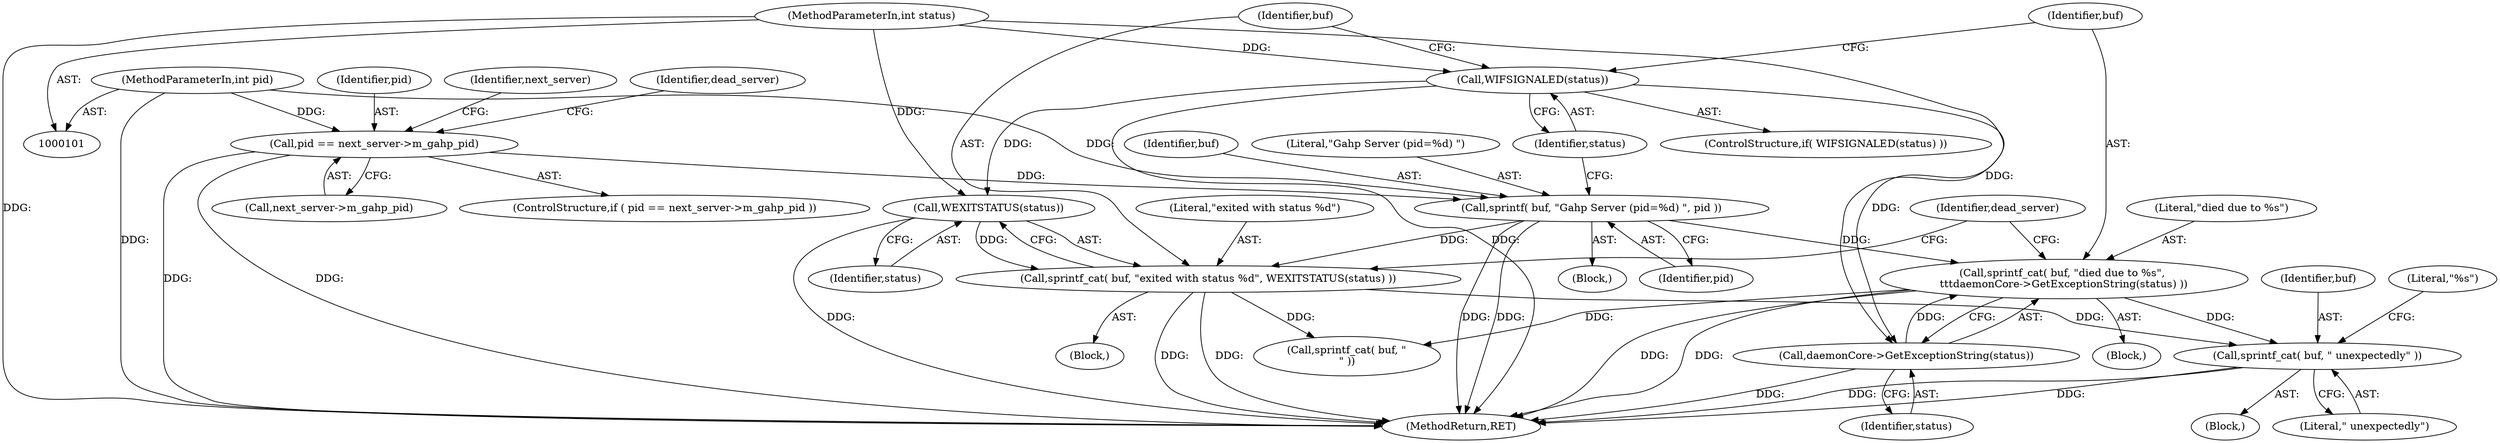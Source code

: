 digraph "0_htcondor_5e5571d1a431eb3c61977b6dd6ec90186ef79867_1@API" {
"1000156" [label="(Call,sprintf_cat( buf, \" unexpectedly\" ))"];
"1000141" [label="(Call,sprintf_cat( buf, \"died due to %s\", \n\t\t\tdaemonCore->GetExceptionString(status) ))"];
"1000133" [label="(Call,sprintf( buf, \"Gahp Server (pid=%d) \", pid ))"];
"1000122" [label="(Call,pid == next_server->m_gahp_pid)"];
"1000103" [label="(MethodParameterIn,int pid)"];
"1000144" [label="(Call,daemonCore->GetExceptionString(status))"];
"1000138" [label="(Call,WIFSIGNALED(status))"];
"1000104" [label="(MethodParameterIn,int status)"];
"1000148" [label="(Call,sprintf_cat( buf, \"exited with status %d\", WEXITSTATUS(status) ))"];
"1000151" [label="(Call,WEXITSTATUS(status))"];
"1000105" [label="(Block,)"];
"1000123" [label="(Identifier,pid)"];
"1000145" [label="(Identifier,status)"];
"1000140" [label="(Block,)"];
"1000142" [label="(Identifier,buf)"];
"1000137" [label="(ControlStructure,if( WIFSIGNALED(status) ))"];
"1000150" [label="(Literal,\"exited with status %d\")"];
"1000155" [label="(Block,)"];
"1000122" [label="(Call,pid == next_server->m_gahp_pid)"];
"1000164" [label="(Call,sprintf_cat( buf, \"\n\" ))"];
"1000144" [label="(Call,daemonCore->GetExceptionString(status))"];
"1000124" [label="(Call,next_server->m_gahp_pid)"];
"1000136" [label="(Identifier,pid)"];
"1000143" [label="(Literal,\"died due to %s\")"];
"1000147" [label="(Block,)"];
"1000152" [label="(Identifier,status)"];
"1000134" [label="(Identifier,buf)"];
"1000118" [label="(Identifier,next_server)"];
"1000148" [label="(Call,sprintf_cat( buf, \"exited with status %d\", WEXITSTATUS(status) ))"];
"1000138" [label="(Call,WIFSIGNALED(status))"];
"1000135" [label="(Literal,\"Gahp Server (pid=%d) \")"];
"1000157" [label="(Identifier,buf)"];
"1000158" [label="(Literal,\" unexpectedly\")"];
"1000139" [label="(Identifier,status)"];
"1000171" [label="(MethodReturn,RET)"];
"1000156" [label="(Call,sprintf_cat( buf, \" unexpectedly\" ))"];
"1000149" [label="(Identifier,buf)"];
"1000151" [label="(Call,WEXITSTATUS(status))"];
"1000141" [label="(Call,sprintf_cat( buf, \"died due to %s\", \n\t\t\tdaemonCore->GetExceptionString(status) ))"];
"1000129" [label="(Identifier,dead_server)"];
"1000154" [label="(Identifier,dead_server)"];
"1000133" [label="(Call,sprintf( buf, \"Gahp Server (pid=%d) \", pid ))"];
"1000160" [label="(Literal,\"%s\")"];
"1000121" [label="(ControlStructure,if ( pid == next_server->m_gahp_pid ))"];
"1000104" [label="(MethodParameterIn,int status)"];
"1000103" [label="(MethodParameterIn,int pid)"];
"1000156" -> "1000155"  [label="AST: "];
"1000156" -> "1000158"  [label="CFG: "];
"1000157" -> "1000156"  [label="AST: "];
"1000158" -> "1000156"  [label="AST: "];
"1000160" -> "1000156"  [label="CFG: "];
"1000156" -> "1000171"  [label="DDG: "];
"1000156" -> "1000171"  [label="DDG: "];
"1000141" -> "1000156"  [label="DDG: "];
"1000148" -> "1000156"  [label="DDG: "];
"1000141" -> "1000140"  [label="AST: "];
"1000141" -> "1000144"  [label="CFG: "];
"1000142" -> "1000141"  [label="AST: "];
"1000143" -> "1000141"  [label="AST: "];
"1000144" -> "1000141"  [label="AST: "];
"1000154" -> "1000141"  [label="CFG: "];
"1000141" -> "1000171"  [label="DDG: "];
"1000141" -> "1000171"  [label="DDG: "];
"1000133" -> "1000141"  [label="DDG: "];
"1000144" -> "1000141"  [label="DDG: "];
"1000141" -> "1000164"  [label="DDG: "];
"1000133" -> "1000105"  [label="AST: "];
"1000133" -> "1000136"  [label="CFG: "];
"1000134" -> "1000133"  [label="AST: "];
"1000135" -> "1000133"  [label="AST: "];
"1000136" -> "1000133"  [label="AST: "];
"1000139" -> "1000133"  [label="CFG: "];
"1000133" -> "1000171"  [label="DDG: "];
"1000133" -> "1000171"  [label="DDG: "];
"1000122" -> "1000133"  [label="DDG: "];
"1000103" -> "1000133"  [label="DDG: "];
"1000133" -> "1000148"  [label="DDG: "];
"1000122" -> "1000121"  [label="AST: "];
"1000122" -> "1000124"  [label="CFG: "];
"1000123" -> "1000122"  [label="AST: "];
"1000124" -> "1000122"  [label="AST: "];
"1000118" -> "1000122"  [label="CFG: "];
"1000129" -> "1000122"  [label="CFG: "];
"1000122" -> "1000171"  [label="DDG: "];
"1000122" -> "1000171"  [label="DDG: "];
"1000103" -> "1000122"  [label="DDG: "];
"1000103" -> "1000101"  [label="AST: "];
"1000103" -> "1000171"  [label="DDG: "];
"1000144" -> "1000145"  [label="CFG: "];
"1000145" -> "1000144"  [label="AST: "];
"1000144" -> "1000171"  [label="DDG: "];
"1000138" -> "1000144"  [label="DDG: "];
"1000104" -> "1000144"  [label="DDG: "];
"1000138" -> "1000137"  [label="AST: "];
"1000138" -> "1000139"  [label="CFG: "];
"1000139" -> "1000138"  [label="AST: "];
"1000142" -> "1000138"  [label="CFG: "];
"1000149" -> "1000138"  [label="CFG: "];
"1000138" -> "1000171"  [label="DDG: "];
"1000104" -> "1000138"  [label="DDG: "];
"1000138" -> "1000151"  [label="DDG: "];
"1000104" -> "1000101"  [label="AST: "];
"1000104" -> "1000171"  [label="DDG: "];
"1000104" -> "1000151"  [label="DDG: "];
"1000148" -> "1000147"  [label="AST: "];
"1000148" -> "1000151"  [label="CFG: "];
"1000149" -> "1000148"  [label="AST: "];
"1000150" -> "1000148"  [label="AST: "];
"1000151" -> "1000148"  [label="AST: "];
"1000154" -> "1000148"  [label="CFG: "];
"1000148" -> "1000171"  [label="DDG: "];
"1000148" -> "1000171"  [label="DDG: "];
"1000151" -> "1000148"  [label="DDG: "];
"1000148" -> "1000164"  [label="DDG: "];
"1000151" -> "1000152"  [label="CFG: "];
"1000152" -> "1000151"  [label="AST: "];
"1000151" -> "1000171"  [label="DDG: "];
}
